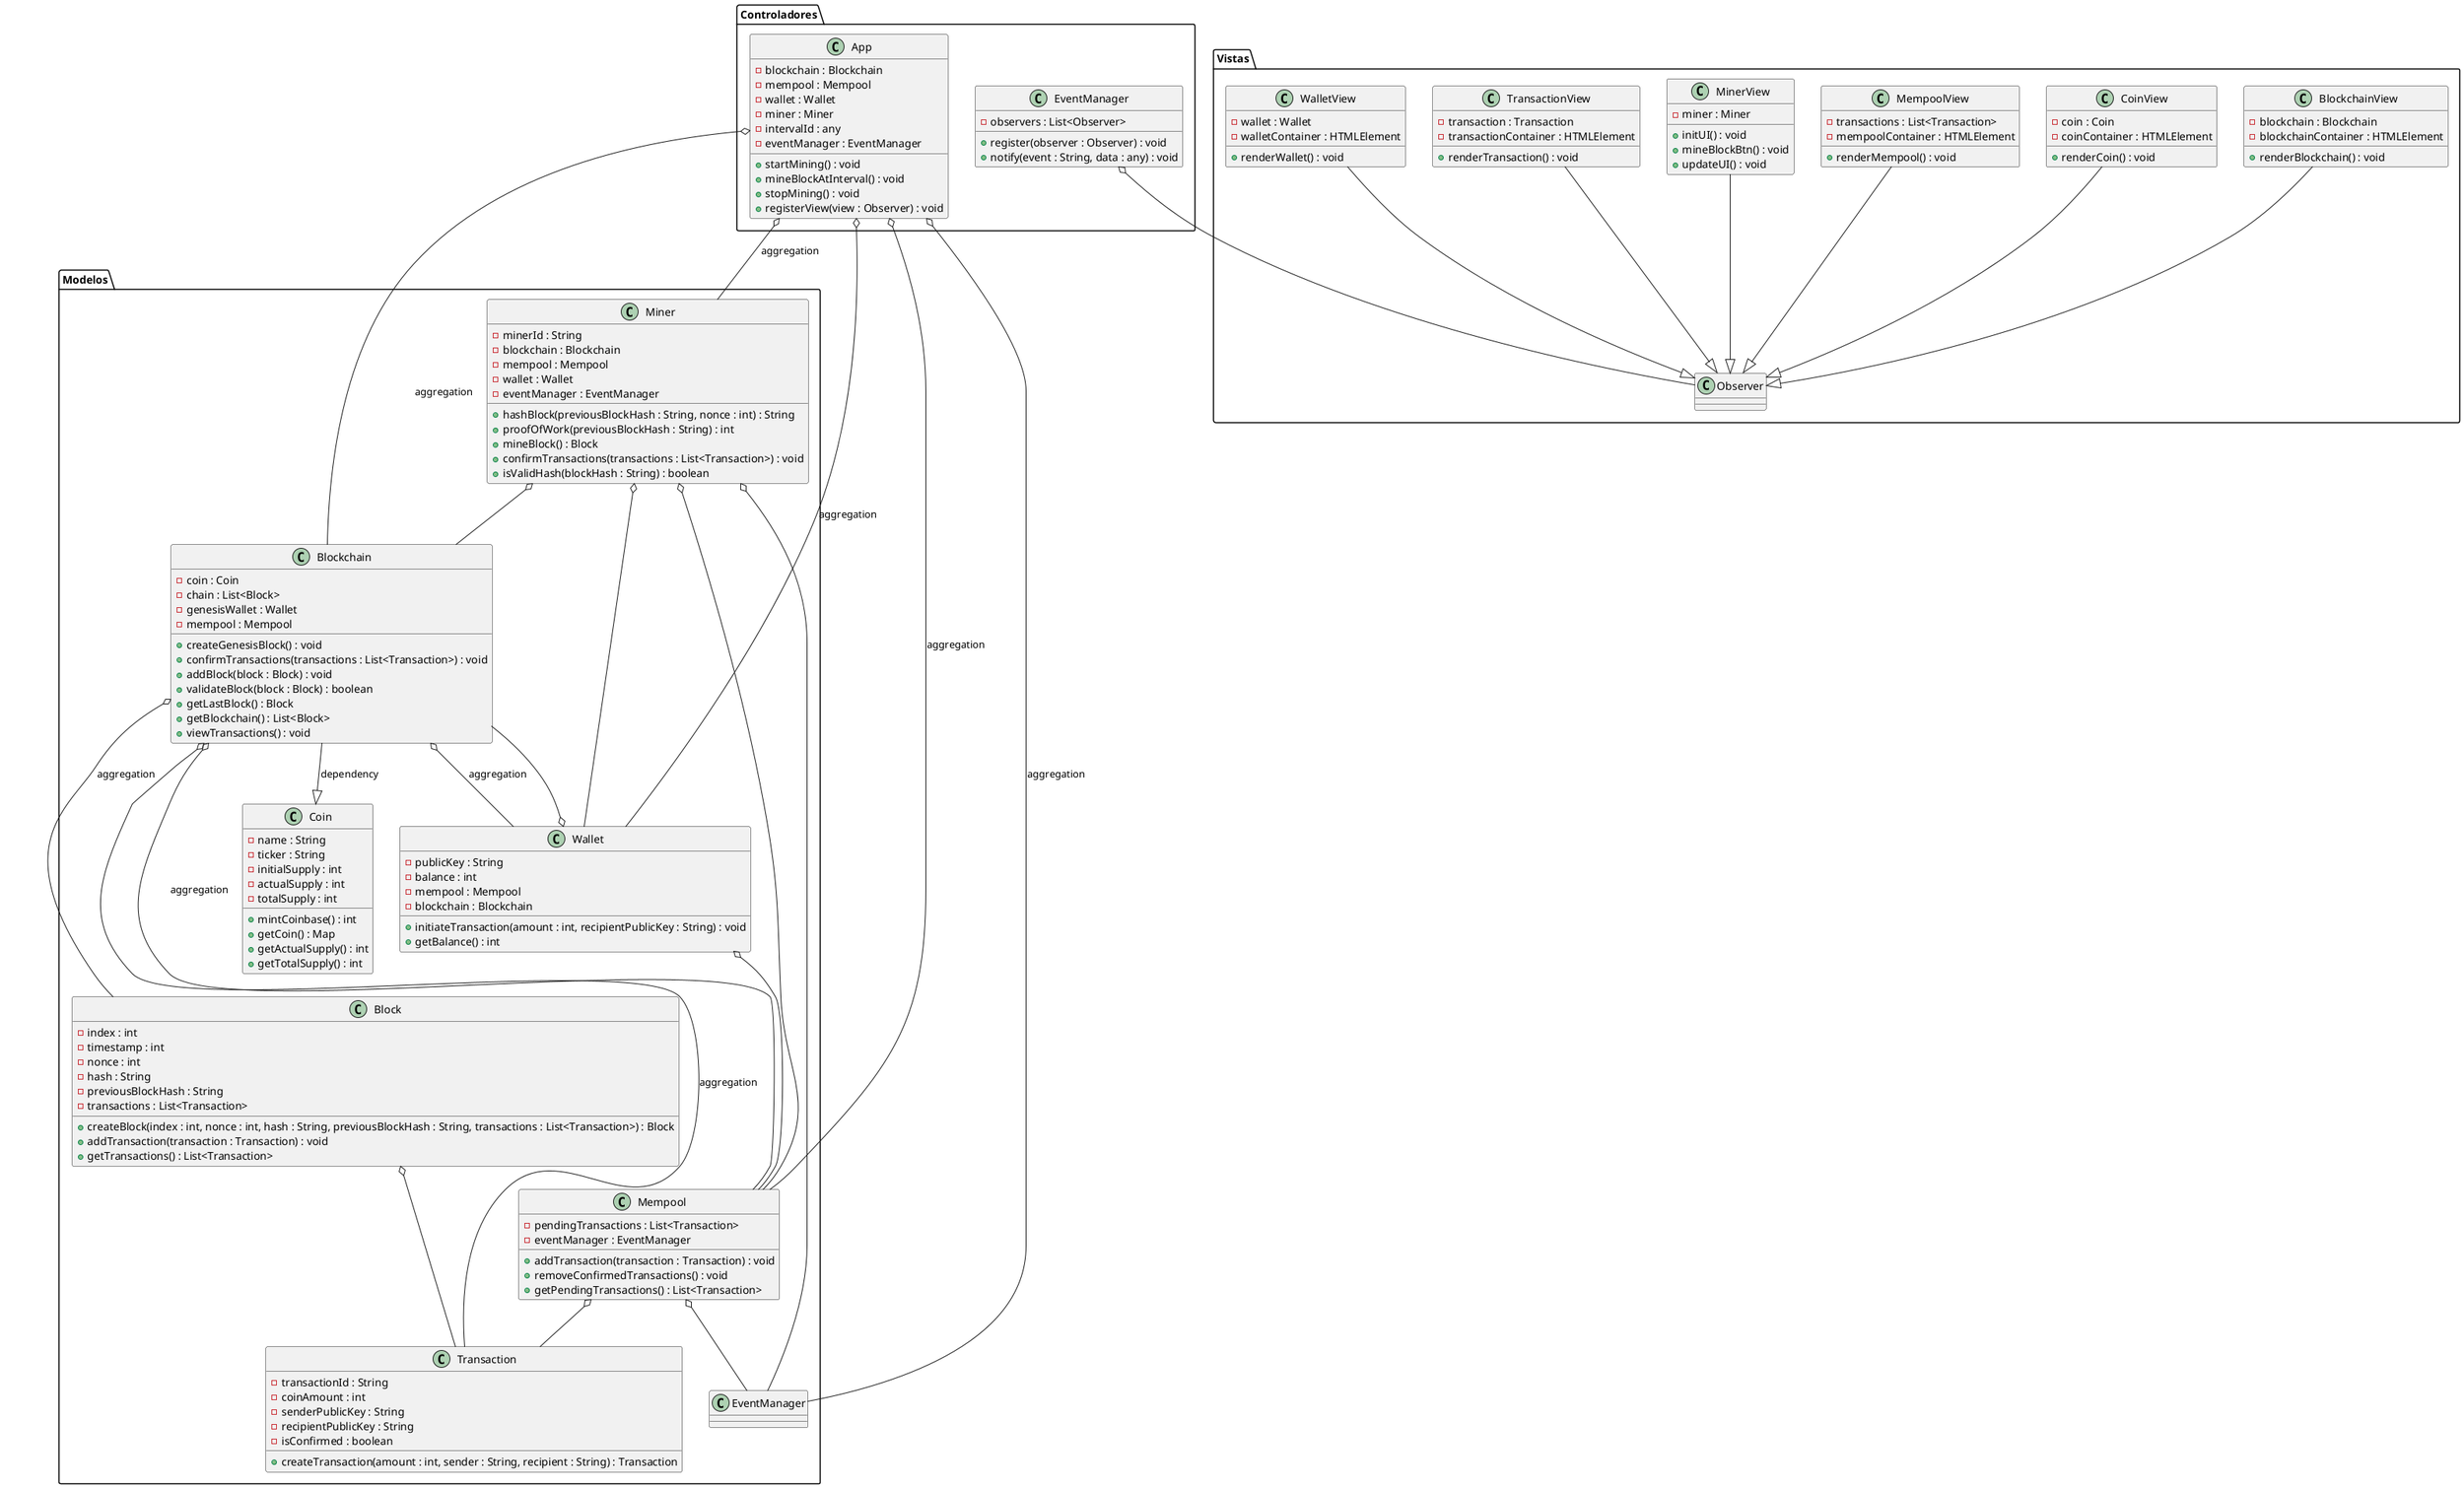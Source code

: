 @startuml

!define Blockchain Blockchain
!define Miner Miner
!define Mempool Mempool
!define Wallet Wallet
!define Block Block
!define Coin Coin
!define Transaction Transaction
!define App App
!define BlockchainView BlockchainView
!define CoinView CoinView
!define MempoolView MempoolView
!define MinerView MinerView
!define TransactionView TransactionView
!define WalletView WalletView
!define EventManager EventManager
!define Observer Observer

package "Modelos" {
  class Blockchain {
    -coin : Coin
    -chain : List<Block>
    -genesisWallet : Wallet
    -mempool : Mempool
    +createGenesisBlock() : void
    +confirmTransactions(transactions : List<Transaction>) : void
    +addBlock(block : Block) : void
    +validateBlock(block : Block) : boolean
    +getLastBlock() : Block
    +getBlockchain() : List<Block>
    +viewTransactions() : void
  }

  Blockchain --|> Coin : dependency
  Blockchain o-- Block: aggregation
  Blockchain o-- Transaction: aggregation
  Blockchain o-- Wallet: aggregation
  Blockchain o-- Mempool: aggregation

  class Miner {
    -minerId : String
    -blockchain : Blockchain
    -mempool : Mempool
    -wallet : Wallet
    -eventManager : EventManager
    +hashBlock(previousBlockHash : String, nonce : int) : String
    +proofOfWork(previousBlockHash : String) : int
    +mineBlock() : Block
    +confirmTransactions(transactions : List<Transaction>) : void
    +isValidHash(blockHash : String) : boolean
  }

  Miner o-- Blockchain
  Miner o-- Mempool
  Miner o-- Wallet
  Miner o-- EventManager

  class Mempool {
    -pendingTransactions : List<Transaction>
    -eventManager : EventManager
    +addTransaction(transaction : Transaction) : void
    +removeConfirmedTransactions() : void
    +getPendingTransactions() : List<Transaction>
  }

  Mempool o-- Transaction
  Mempool o-- EventManager

  class Wallet {
    -publicKey : String
    -balance : int
    -mempool : Mempool
    -blockchain : Blockchain
    +initiateTransaction(amount : int, recipientPublicKey : String) : void
    +getBalance() : int
  }

  Wallet o-- Mempool
  Wallet o-- Blockchain

  class Block {
    -index : int
    -timestamp : int
    -nonce : int
    -hash : String
    -previousBlockHash : String
    -transactions : List<Transaction>
    +createBlock(index : int, nonce : int, hash : String, previousBlockHash : String, transactions : List<Transaction>) : Block
    +addTransaction(transaction : Transaction) : void
    +getTransactions() : List<Transaction>
  }

  Block o-- Transaction

  class Coin {
    -name : String
    -ticker : String
    -initialSupply : int
    -actualSupply : int
    -totalSupply : int
    +mintCoinbase() : int
    +getCoin() : Map
    +getActualSupply() : int
    +getTotalSupply() : int
  }

  class Transaction {
    -transactionId : String
    -coinAmount : int
    -senderPublicKey : String
    -recipientPublicKey : String
    -isConfirmed : boolean
    +createTransaction(amount : int, sender : String, recipient : String) : Transaction
  }
}

package "Vistas" {
  class BlockchainView {
    -blockchain : Blockchain
    -blockchainContainer : HTMLElement
    +renderBlockchain() : void
  }

  class CoinView {
    -coin : Coin
    -coinContainer : HTMLElement
    +renderCoin() : void
  }

  class MempoolView {
    -transactions : List<Transaction>
    -mempoolContainer : HTMLElement
    +renderMempool() : void
  }

  class MinerView {
    -miner : Miner
    +initUI() : void
    +mineBlockBtn() : void
    +updateUI() : void
  }

  class TransactionView {
    -transaction : Transaction
    -transactionContainer : HTMLElement
    +renderTransaction() : void
  }

  class WalletView {
    -wallet : Wallet
    -walletContainer : HTMLElement
    +renderWallet() : void
  }

  BlockchainView --|> Observer
  CoinView --|> Observer
  MempoolView --|> Observer
  MinerView --|> Observer
  TransactionView --|> Observer
  WalletView --|> Observer
}

package "Controladores" {
  class App {
    -blockchain : Blockchain
    -mempool : Mempool
    -wallet : Wallet
    -miner : Miner
    -intervalId : any
    -eventManager : EventManager
    +startMining() : void
    +mineBlockAtInterval() : void
    +stopMining() : void
    +registerView(view : Observer) : void
  }

  App o-- Blockchain: aggregation
  App o-- Mempool: aggregation
  App o-- Wallet: aggregation
  App o-- Miner: aggregation
  App o-- EventManager: aggregation

  class EventManager {
    -observers : List<Observer>
    +register(observer : Observer) : void
    +notify(event : String, data : any) : void
  }

  EventManager o-- Observer
}

@enduml




